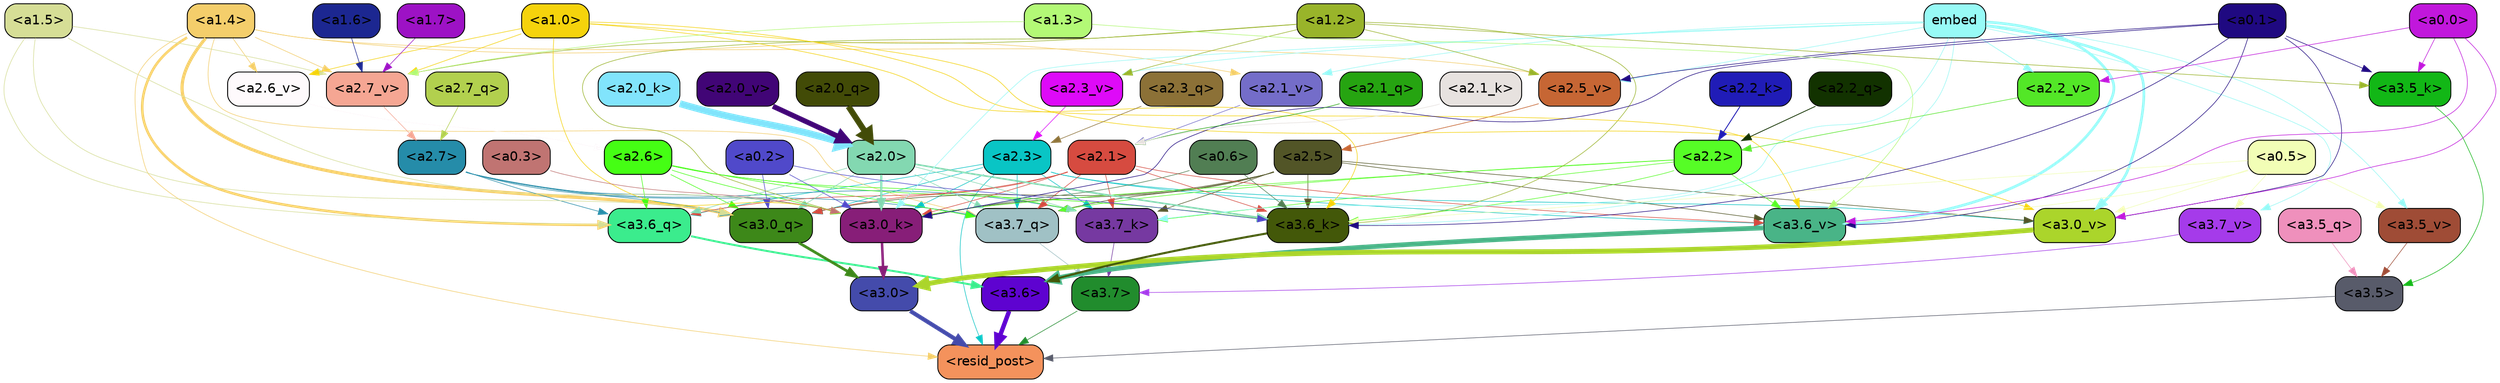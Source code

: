 strict digraph "" {
	graph [bgcolor=transparent,
		layout=dot,
		overlap=false,
		splines=true
	];
	"<a3.7>"	[color=black,
		fillcolor="#218c2d",
		fontname=Helvetica,
		shape=box,
		style="filled, rounded"];
	"<resid_post>"	[color=black,
		fillcolor="#f4925c",
		fontname=Helvetica,
		shape=box,
		style="filled, rounded"];
	"<a3.7>" -> "<resid_post>"	[color="#218c2d",
		penwidth=0.6];
	"<a3.6>"	[color=black,
		fillcolor="#5e03d0",
		fontname=Helvetica,
		shape=box,
		style="filled, rounded"];
	"<a3.6>" -> "<resid_post>"	[color="#5e03d0",
		penwidth=4.646730065345764];
	"<a3.5>"	[color=black,
		fillcolor="#585b6a",
		fontname=Helvetica,
		shape=box,
		style="filled, rounded"];
	"<a3.5>" -> "<resid_post>"	[color="#585b6a",
		penwidth=0.6];
	"<a3.0>"	[color=black,
		fillcolor="#444bab",
		fontname=Helvetica,
		shape=box,
		style="filled, rounded"];
	"<a3.0>" -> "<resid_post>"	[color="#444bab",
		penwidth=4.323132634162903];
	"<a2.3>"	[color=black,
		fillcolor="#09c5c5",
		fontname=Helvetica,
		shape=box,
		style="filled, rounded"];
	"<a2.3>" -> "<resid_post>"	[color="#09c5c5",
		penwidth=0.6];
	"<a3.7_q>"	[color=black,
		fillcolor="#a0c1c5",
		fontname=Helvetica,
		shape=box,
		style="filled, rounded"];
	"<a2.3>" -> "<a3.7_q>"	[color="#09c5c5",
		penwidth=0.6];
	"<a3.6_q>"	[color=black,
		fillcolor="#3bec8d",
		fontname=Helvetica,
		shape=box,
		style="filled, rounded"];
	"<a2.3>" -> "<a3.6_q>"	[color="#09c5c5",
		penwidth=0.6];
	"<a3.0_q>"	[color=black,
		fillcolor="#3d8819",
		fontname=Helvetica,
		shape=box,
		style="filled, rounded"];
	"<a2.3>" -> "<a3.0_q>"	[color="#09c5c5",
		penwidth=0.6];
	"<a3.7_k>"	[color=black,
		fillcolor="#7639a1",
		fontname=Helvetica,
		shape=box,
		style="filled, rounded"];
	"<a2.3>" -> "<a3.7_k>"	[color="#09c5c5",
		penwidth=0.6];
	"<a3.0_k>"	[color=black,
		fillcolor="#871e78",
		fontname=Helvetica,
		shape=box,
		style="filled, rounded"];
	"<a2.3>" -> "<a3.0_k>"	[color="#09c5c5",
		penwidth=0.6];
	"<a3.6_v>"	[color=black,
		fillcolor="#49b487",
		fontname=Helvetica,
		shape=box,
		style="filled, rounded"];
	"<a2.3>" -> "<a3.6_v>"	[color="#09c5c5",
		penwidth=0.6];
	"<a3.0_v>"	[color=black,
		fillcolor="#abd52b",
		fontname=Helvetica,
		shape=box,
		style="filled, rounded"];
	"<a2.3>" -> "<a3.0_v>"	[color="#09c5c5",
		penwidth=0.6];
	"<a1.4>"	[color=black,
		fillcolor="#f4ce6b",
		fontname=Helvetica,
		shape=box,
		style="filled, rounded"];
	"<a1.4>" -> "<resid_post>"	[color="#f4ce6b",
		penwidth=0.6];
	"<a1.4>" -> "<a3.7_q>"	[color="#f4ce6b",
		penwidth=0.6];
	"<a1.4>" -> "<a3.6_q>"	[color="#f4ce6b",
		penwidth=2.700703263282776];
	"<a1.4>" -> "<a3.0_q>"	[color="#f4ce6b",
		penwidth=3.34255850315094];
	"<a2.7_v>"	[color=black,
		fillcolor="#f5a693",
		fontname=Helvetica,
		shape=box,
		style="filled, rounded"];
	"<a1.4>" -> "<a2.7_v>"	[color="#f4ce6b",
		penwidth=0.6];
	"<a2.6_v>"	[color=black,
		fillcolor="#fefafc",
		fontname=Helvetica,
		shape=box,
		style="filled, rounded"];
	"<a1.4>" -> "<a2.6_v>"	[color="#f4ce6b",
		penwidth=0.6];
	"<a2.5_v>"	[color=black,
		fillcolor="#c66634",
		fontname=Helvetica,
		shape=box,
		style="filled, rounded"];
	"<a1.4>" -> "<a2.5_v>"	[color="#f4ce6b",
		penwidth=0.6];
	"<a2.1_v>"	[color=black,
		fillcolor="#746dc9",
		fontname=Helvetica,
		shape=box,
		style="filled, rounded"];
	"<a1.4>" -> "<a2.1_v>"	[color="#f4ce6b",
		penwidth=0.6];
	"<a3.7_q>" -> "<a3.7>"	[color="#a0c1c5",
		penwidth=0.6];
	"<a3.6_q>" -> "<a3.6>"	[color="#3bec8d",
		penwidth=2.03758105635643];
	"<a3.5_q>"	[color=black,
		fillcolor="#ef90bc",
		fontname=Helvetica,
		shape=box,
		style="filled, rounded"];
	"<a3.5_q>" -> "<a3.5>"	[color="#ef90bc",
		penwidth=0.6];
	"<a3.0_q>" -> "<a3.0>"	[color="#3d8819",
		penwidth=2.8638100624084473];
	"<a3.7_k>" -> "<a3.7>"	[color="#7639a1",
		penwidth=0.6];
	"<a3.6_k>"	[color=black,
		fillcolor="#435809",
		fontname=Helvetica,
		shape=box,
		style="filled, rounded"];
	"<a3.6_k>" -> "<a3.6>"	[color="#435809",
		penwidth=2.174198240041733];
	"<a3.5_k>"	[color=black,
		fillcolor="#12b716",
		fontname=Helvetica,
		shape=box,
		style="filled, rounded"];
	"<a3.5_k>" -> "<a3.5>"	[color="#12b716",
		penwidth=0.6];
	"<a3.0_k>" -> "<a3.0>"	[color="#871e78",
		penwidth=2.6274144649505615];
	"<a3.7_v>"	[color=black,
		fillcolor="#a53bea",
		fontname=Helvetica,
		shape=box,
		style="filled, rounded"];
	"<a3.7_v>" -> "<a3.7>"	[color="#a53bea",
		penwidth=0.6];
	"<a3.6_v>" -> "<a3.6>"	[color="#49b487",
		penwidth=5.002329230308533];
	"<a3.5_v>"	[color=black,
		fillcolor="#9f4c36",
		fontname=Helvetica,
		shape=box,
		style="filled, rounded"];
	"<a3.5_v>" -> "<a3.5>"	[color="#9f4c36",
		penwidth=0.6];
	"<a3.0_v>" -> "<a3.0>"	[color="#abd52b",
		penwidth=5.188832879066467];
	"<a2.7>"	[color=black,
		fillcolor="#258ca9",
		fontname=Helvetica,
		shape=box,
		style="filled, rounded"];
	"<a2.7>" -> "<a3.7_q>"	[color="#258ca9",
		penwidth=0.6];
	"<a2.7>" -> "<a3.6_q>"	[color="#258ca9",
		penwidth=0.6];
	"<a2.7>" -> "<a3.0_q>"	[color="#258ca9",
		penwidth=0.6];
	"<a2.7>" -> "<a3.7_k>"	[color="#258ca9",
		penwidth=0.6];
	"<a2.7>" -> "<a3.0_k>"	[color="#258ca9",
		penwidth=0.6];
	"<a2.6>"	[color=black,
		fillcolor="#45fe14",
		fontname=Helvetica,
		shape=box,
		style="filled, rounded"];
	"<a2.6>" -> "<a3.7_q>"	[color="#45fe14",
		penwidth=0.6];
	"<a2.6>" -> "<a3.6_q>"	[color="#45fe14",
		penwidth=0.6];
	"<a2.6>" -> "<a3.0_q>"	[color="#45fe14",
		penwidth=0.6];
	"<a2.6>" -> "<a3.7_k>"	[color="#45fe14",
		penwidth=0.6];
	"<a2.6>" -> "<a3.6_k>"	[color="#45fe14",
		penwidth=0.6];
	"<a2.6>" -> "<a3.0_k>"	[color="#45fe14",
		penwidth=0.6];
	"<a2.5>"	[color=black,
		fillcolor="#525527",
		fontname=Helvetica,
		shape=box,
		style="filled, rounded"];
	"<a2.5>" -> "<a3.7_q>"	[color="#525527",
		penwidth=0.6];
	"<a2.5>" -> "<a3.0_q>"	[color="#525527",
		penwidth=0.6];
	"<a2.5>" -> "<a3.7_k>"	[color="#525527",
		penwidth=0.6];
	"<a2.5>" -> "<a3.6_k>"	[color="#525527",
		penwidth=0.6];
	"<a2.5>" -> "<a3.0_k>"	[color="#525527",
		penwidth=0.6];
	"<a2.5>" -> "<a3.6_v>"	[color="#525527",
		penwidth=0.6];
	"<a2.5>" -> "<a3.0_v>"	[color="#525527",
		penwidth=0.6];
	"<a2.2>"	[color=black,
		fillcolor="#56fd26",
		fontname=Helvetica,
		shape=box,
		style="filled, rounded"];
	"<a2.2>" -> "<a3.7_q>"	[color="#56fd26",
		penwidth=0.6];
	"<a2.2>" -> "<a3.7_k>"	[color="#56fd26",
		penwidth=0.6];
	"<a2.2>" -> "<a3.6_k>"	[color="#56fd26",
		penwidth=0.6];
	"<a2.2>" -> "<a3.0_k>"	[color="#56fd26",
		penwidth=0.6];
	"<a2.2>" -> "<a3.6_v>"	[color="#56fd26",
		penwidth=0.6];
	"<a2.1>"	[color=black,
		fillcolor="#d64b40",
		fontname=Helvetica,
		shape=box,
		style="filled, rounded"];
	"<a2.1>" -> "<a3.7_q>"	[color="#d64b40",
		penwidth=0.6];
	"<a2.1>" -> "<a3.6_q>"	[color="#d64b40",
		penwidth=0.6];
	"<a2.1>" -> "<a3.0_q>"	[color="#d64b40",
		penwidth=0.6];
	"<a2.1>" -> "<a3.7_k>"	[color="#d64b40",
		penwidth=0.6];
	"<a2.1>" -> "<a3.6_k>"	[color="#d64b40",
		penwidth=0.6];
	"<a2.1>" -> "<a3.0_k>"	[color="#d64b40",
		penwidth=0.6];
	"<a2.1>" -> "<a3.6_v>"	[color="#d64b40",
		penwidth=0.6];
	"<a2.0>"	[color=black,
		fillcolor="#83d8b1",
		fontname=Helvetica,
		shape=box,
		style="filled, rounded"];
	"<a2.0>" -> "<a3.7_q>"	[color="#83d8b1",
		penwidth=0.6];
	"<a2.0>" -> "<a3.6_q>"	[color="#83d8b1",
		penwidth=0.6];
	"<a2.0>" -> "<a3.0_q>"	[color="#83d8b1",
		penwidth=0.6];
	"<a2.0>" -> "<a3.7_k>"	[color="#83d8b1",
		penwidth=0.6];
	"<a2.0>" -> "<a3.6_k>"	[color="#83d8b1",
		penwidth=1.6454488784074783];
	"<a2.0>" -> "<a3.0_k>"	[color="#83d8b1",
		penwidth=2.2218968719244003];
	"<a1.5>"	[color=black,
		fillcolor="#d6de96",
		fontname=Helvetica,
		shape=box,
		style="filled, rounded"];
	"<a1.5>" -> "<a3.6_q>"	[color="#d6de96",
		penwidth=0.6];
	"<a1.5>" -> "<a3.0_q>"	[color="#d6de96",
		penwidth=0.6];
	"<a1.5>" -> "<a3.0_k>"	[color="#d6de96",
		penwidth=0.6];
	"<a1.5>" -> "<a2.7_v>"	[color="#d6de96",
		penwidth=0.6];
	"<a0.2>"	[color=black,
		fillcolor="#5049ca",
		fontname=Helvetica,
		shape=box,
		style="filled, rounded"];
	"<a0.2>" -> "<a3.0_q>"	[color="#5049ca",
		penwidth=0.6];
	"<a0.2>" -> "<a3.6_k>"	[color="#5049ca",
		penwidth=0.6];
	"<a0.2>" -> "<a3.0_k>"	[color="#5049ca",
		penwidth=0.6];
	embed	[color=black,
		fillcolor="#97faf6",
		fontname=Helvetica,
		shape=box,
		style="filled, rounded"];
	embed -> "<a3.7_k>"	[color="#97faf6",
		penwidth=0.6];
	embed -> "<a3.6_k>"	[color="#97faf6",
		penwidth=0.6];
	embed -> "<a3.0_k>"	[color="#97faf6",
		penwidth=0.6];
	embed -> "<a3.7_v>"	[color="#97faf6",
		penwidth=0.6];
	embed -> "<a3.6_v>"	[color="#97faf6",
		penwidth=2.8301228284835815];
	embed -> "<a3.5_v>"	[color="#97faf6",
		penwidth=0.6];
	embed -> "<a3.0_v>"	[color="#97faf6",
		penwidth=2.7660785913467407];
	embed -> "<a2.5_v>"	[color="#97faf6",
		penwidth=0.6];
	"<a2.3_v>"	[color=black,
		fillcolor="#de0af8",
		fontname=Helvetica,
		shape=box,
		style="filled, rounded"];
	embed -> "<a2.3_v>"	[color="#97faf6",
		penwidth=0.6];
	"<a2.2_v>"	[color=black,
		fillcolor="#53e727",
		fontname=Helvetica,
		shape=box,
		style="filled, rounded"];
	embed -> "<a2.2_v>"	[color="#97faf6",
		penwidth=0.6909599304199219];
	embed -> "<a2.1_v>"	[color="#97faf6",
		penwidth=0.6];
	"<a1.2>"	[color=black,
		fillcolor="#99b42a",
		fontname=Helvetica,
		shape=box,
		style="filled, rounded"];
	"<a1.2>" -> "<a3.6_k>"	[color="#99b42a",
		penwidth=0.6];
	"<a1.2>" -> "<a3.5_k>"	[color="#99b42a",
		penwidth=0.6];
	"<a1.2>" -> "<a3.0_k>"	[color="#99b42a",
		penwidth=0.6];
	"<a1.2>" -> "<a2.7_v>"	[color="#99b42a",
		penwidth=0.6];
	"<a1.2>" -> "<a2.5_v>"	[color="#99b42a",
		penwidth=0.6];
	"<a1.2>" -> "<a2.3_v>"	[color="#99b42a",
		penwidth=0.6];
	"<a1.0>"	[color=black,
		fillcolor="#f5d30c",
		fontname=Helvetica,
		shape=box,
		style="filled, rounded"];
	"<a1.0>" -> "<a3.6_k>"	[color="#f5d30c",
		penwidth=0.6];
	"<a1.0>" -> "<a3.0_k>"	[color="#f5d30c",
		penwidth=0.6];
	"<a1.0>" -> "<a3.6_v>"	[color="#f5d30c",
		penwidth=0.6];
	"<a1.0>" -> "<a3.0_v>"	[color="#f5d30c",
		penwidth=0.6];
	"<a1.0>" -> "<a2.7_v>"	[color="#f5d30c",
		penwidth=0.6];
	"<a1.0>" -> "<a2.6_v>"	[color="#f5d30c",
		penwidth=0.6];
	"<a0.6>"	[color=black,
		fillcolor="#517e53",
		fontname=Helvetica,
		shape=box,
		style="filled, rounded"];
	"<a0.6>" -> "<a3.6_k>"	[color="#517e53",
		penwidth=0.6];
	"<a0.6>" -> "<a3.0_k>"	[color="#517e53",
		penwidth=0.6];
	"<a0.5>"	[color=black,
		fillcolor="#f2feb6",
		fontname=Helvetica,
		shape=box,
		style="filled, rounded"];
	"<a0.5>" -> "<a3.6_k>"	[color="#f2feb6",
		penwidth=0.6];
	"<a0.5>" -> "<a3.7_v>"	[color="#f2feb6",
		penwidth=0.6];
	"<a0.5>" -> "<a3.6_v>"	[color="#f2feb6",
		penwidth=0.6];
	"<a0.5>" -> "<a3.5_v>"	[color="#f2feb6",
		penwidth=0.6];
	"<a0.5>" -> "<a3.0_v>"	[color="#f2feb6",
		penwidth=0.6124261617660522];
	"<a0.1>"	[color=black,
		fillcolor="#1f0981",
		fontname=Helvetica,
		shape=box,
		style="filled, rounded"];
	"<a0.1>" -> "<a3.6_k>"	[color="#1f0981",
		penwidth=0.6];
	"<a0.1>" -> "<a3.5_k>"	[color="#1f0981",
		penwidth=0.6];
	"<a0.1>" -> "<a3.0_k>"	[color="#1f0981",
		penwidth=0.6];
	"<a0.1>" -> "<a3.6_v>"	[color="#1f0981",
		penwidth=0.6];
	"<a0.1>" -> "<a3.0_v>"	[color="#1f0981",
		penwidth=0.6];
	"<a0.1>" -> "<a2.5_v>"	[color="#1f0981",
		penwidth=0.6];
	"<a0.0>"	[color=black,
		fillcolor="#c117dc",
		fontname=Helvetica,
		shape=box,
		style="filled, rounded"];
	"<a0.0>" -> "<a3.5_k>"	[color="#c117dc",
		penwidth=0.6];
	"<a0.0>" -> "<a3.6_v>"	[color="#c117dc",
		penwidth=0.6];
	"<a0.0>" -> "<a3.0_v>"	[color="#c117dc",
		penwidth=0.6];
	"<a0.0>" -> "<a2.2_v>"	[color="#c117dc",
		penwidth=0.6];
	"<a0.3>"	[color=black,
		fillcolor="#c07472",
		fontname=Helvetica,
		shape=box,
		style="filled, rounded"];
	"<a0.3>" -> "<a3.0_k>"	[color="#c07472",
		penwidth=0.6];
	"<a1.3>"	[color=black,
		fillcolor="#b3f976",
		fontname=Helvetica,
		shape=box,
		style="filled, rounded"];
	"<a1.3>" -> "<a3.6_v>"	[color="#b3f976",
		penwidth=0.6];
	"<a1.3>" -> "<a2.7_v>"	[color="#b3f976",
		penwidth=0.6];
	"<a2.7_q>"	[color=black,
		fillcolor="#b2d04e",
		fontname=Helvetica,
		shape=box,
		style="filled, rounded"];
	"<a2.7_q>" -> "<a2.7>"	[color="#b2d04e",
		penwidth=0.6];
	"<a2.3_q>"	[color=black,
		fillcolor="#8c7137",
		fontname=Helvetica,
		shape=box,
		style="filled, rounded"];
	"<a2.3_q>" -> "<a2.3>"	[color="#8c7137",
		penwidth=0.6];
	"<a2.2_q>"	[color=black,
		fillcolor="#123200",
		fontname=Helvetica,
		shape=box,
		style="filled, rounded"];
	"<a2.2_q>" -> "<a2.2>"	[color="#123200",
		penwidth=0.8114519119262695];
	"<a2.1_q>"	[color=black,
		fillcolor="#26a411",
		fontname=Helvetica,
		shape=box,
		style="filled, rounded"];
	"<a2.1_q>" -> "<a2.1>"	[color="#26a411",
		penwidth=0.6];
	"<a2.0_q>"	[color=black,
		fillcolor="#424b07",
		fontname=Helvetica,
		shape=box,
		style="filled, rounded"];
	"<a2.0_q>" -> "<a2.0>"	[color="#424b07",
		penwidth=6.2323237657547];
	"<a2.2_k>"	[color=black,
		fillcolor="#201cb7",
		fontname=Helvetica,
		shape=box,
		style="filled, rounded"];
	"<a2.2_k>" -> "<a2.2>"	[color="#201cb7",
		penwidth=0.9331893920898438];
	"<a2.1_k>"	[color=black,
		fillcolor="#e7e2df",
		fontname=Helvetica,
		shape=box,
		style="filled, rounded"];
	"<a2.1_k>" -> "<a2.1>"	[color="#e7e2df",
		penwidth=0.6];
	"<a2.0_k>"	[color=black,
		fillcolor="#81e4fc",
		fontname=Helvetica,
		shape=box,
		style="filled, rounded"];
	"<a2.0_k>" -> "<a2.0>"	[color="#81e4fc",
		penwidth=7.158664226531982];
	"<a2.7_v>" -> "<a2.7>"	[color="#f5a693",
		penwidth=0.6];
	"<a2.6_v>" -> "<a2.6>"	[color="#fefafc",
		penwidth=0.6];
	"<a2.5_v>" -> "<a2.5>"	[color="#c66634",
		penwidth=0.6657319068908691];
	"<a2.3_v>" -> "<a2.3>"	[color="#de0af8",
		penwidth=0.6];
	"<a2.2_v>" -> "<a2.2>"	[color="#53e727",
		penwidth=0.6];
	"<a2.1_v>" -> "<a2.1>"	[color="#746dc9",
		penwidth=0.6];
	"<a2.0_v>"	[color=black,
		fillcolor="#410576",
		fontname=Helvetica,
		shape=box,
		style="filled, rounded"];
	"<a2.0_v>" -> "<a2.0>"	[color="#410576",
		penwidth=5.380099236965179];
	"<a1.7>"	[color=black,
		fillcolor="#9d12c5",
		fontname=Helvetica,
		shape=box,
		style="filled, rounded"];
	"<a1.7>" -> "<a2.7_v>"	[color="#9d12c5",
		penwidth=0.6];
	"<a1.6>"	[color=black,
		fillcolor="#1c2791",
		fontname=Helvetica,
		shape=box,
		style="filled, rounded"];
	"<a1.6>" -> "<a2.7_v>"	[color="#1c2791",
		penwidth=0.6];
}
